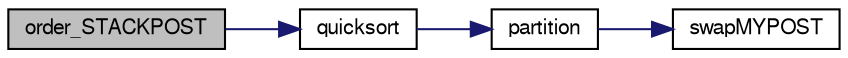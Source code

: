 digraph "order_STACKPOST"
{
  edge [fontname="FreeSans",fontsize="10",labelfontname="FreeSans",labelfontsize="10"];
  node [fontname="FreeSans",fontsize="10",shape=record];
  rankdir="LR";
  Node1 [label="order_STACKPOST",height=0.2,width=0.4,color="black", fillcolor="grey75", style="filled", fontcolor="black"];
  Node1 -> Node2 [color="midnightblue",fontsize="10",style="solid",fontname="FreeSans"];
  Node2 [label="quicksort",height=0.2,width=0.4,color="black", fillcolor="white", style="filled",URL="$mypost_8c.html#a6e57c0fad22d5b132667d88d831d124e",tooltip="Função que ordena um array com quicksort. "];
  Node2 -> Node3 [color="midnightblue",fontsize="10",style="solid",fontname="FreeSans"];
  Node3 [label="partition",height=0.2,width=0.4,color="black", fillcolor="white", style="filled",URL="$mypost_8c.html#a27570fce97fbf706c0fbcfc8068eb317",tooltip="Função que executa uma partition num Array de MYPOST. "];
  Node3 -> Node4 [color="midnightblue",fontsize="10",style="solid",fontname="FreeSans"];
  Node4 [label="swapMYPOST",height=0.2,width=0.4,color="black", fillcolor="white", style="filled",URL="$mypost_8c.html#acdcc8a7f6bfd558d7d05c2d2e4863eb2",tooltip="Função que troca dois elementos do array. "];
}
